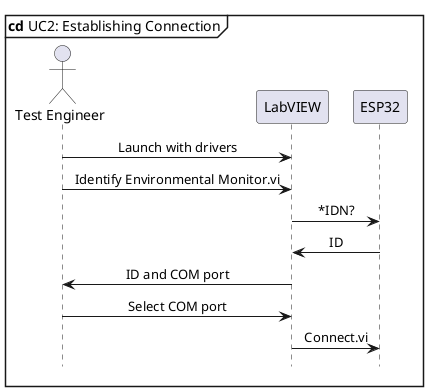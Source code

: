 @startuml
hide footbox
mainframe **cd** UC2: Establishing Connection
skinparam sequenceMessageAlign center

actor "Test Engineer" as Engineer
participant "LabVIEW" as LabVIEW
participant "ESP32" as Board

Engineer -> LabVIEW: Launch with drivers
Engineer -> LabVIEW: Identify Environmental Monitor.vi
LabVIEW -> Board: ~*IDN?
Board -> LabVIEW: ID
LabVIEW -> Engineer: ID and COM port

Engineer -> LabVIEW: Select COM port
LabVIEW -> Board: Connect.vi

@enduml